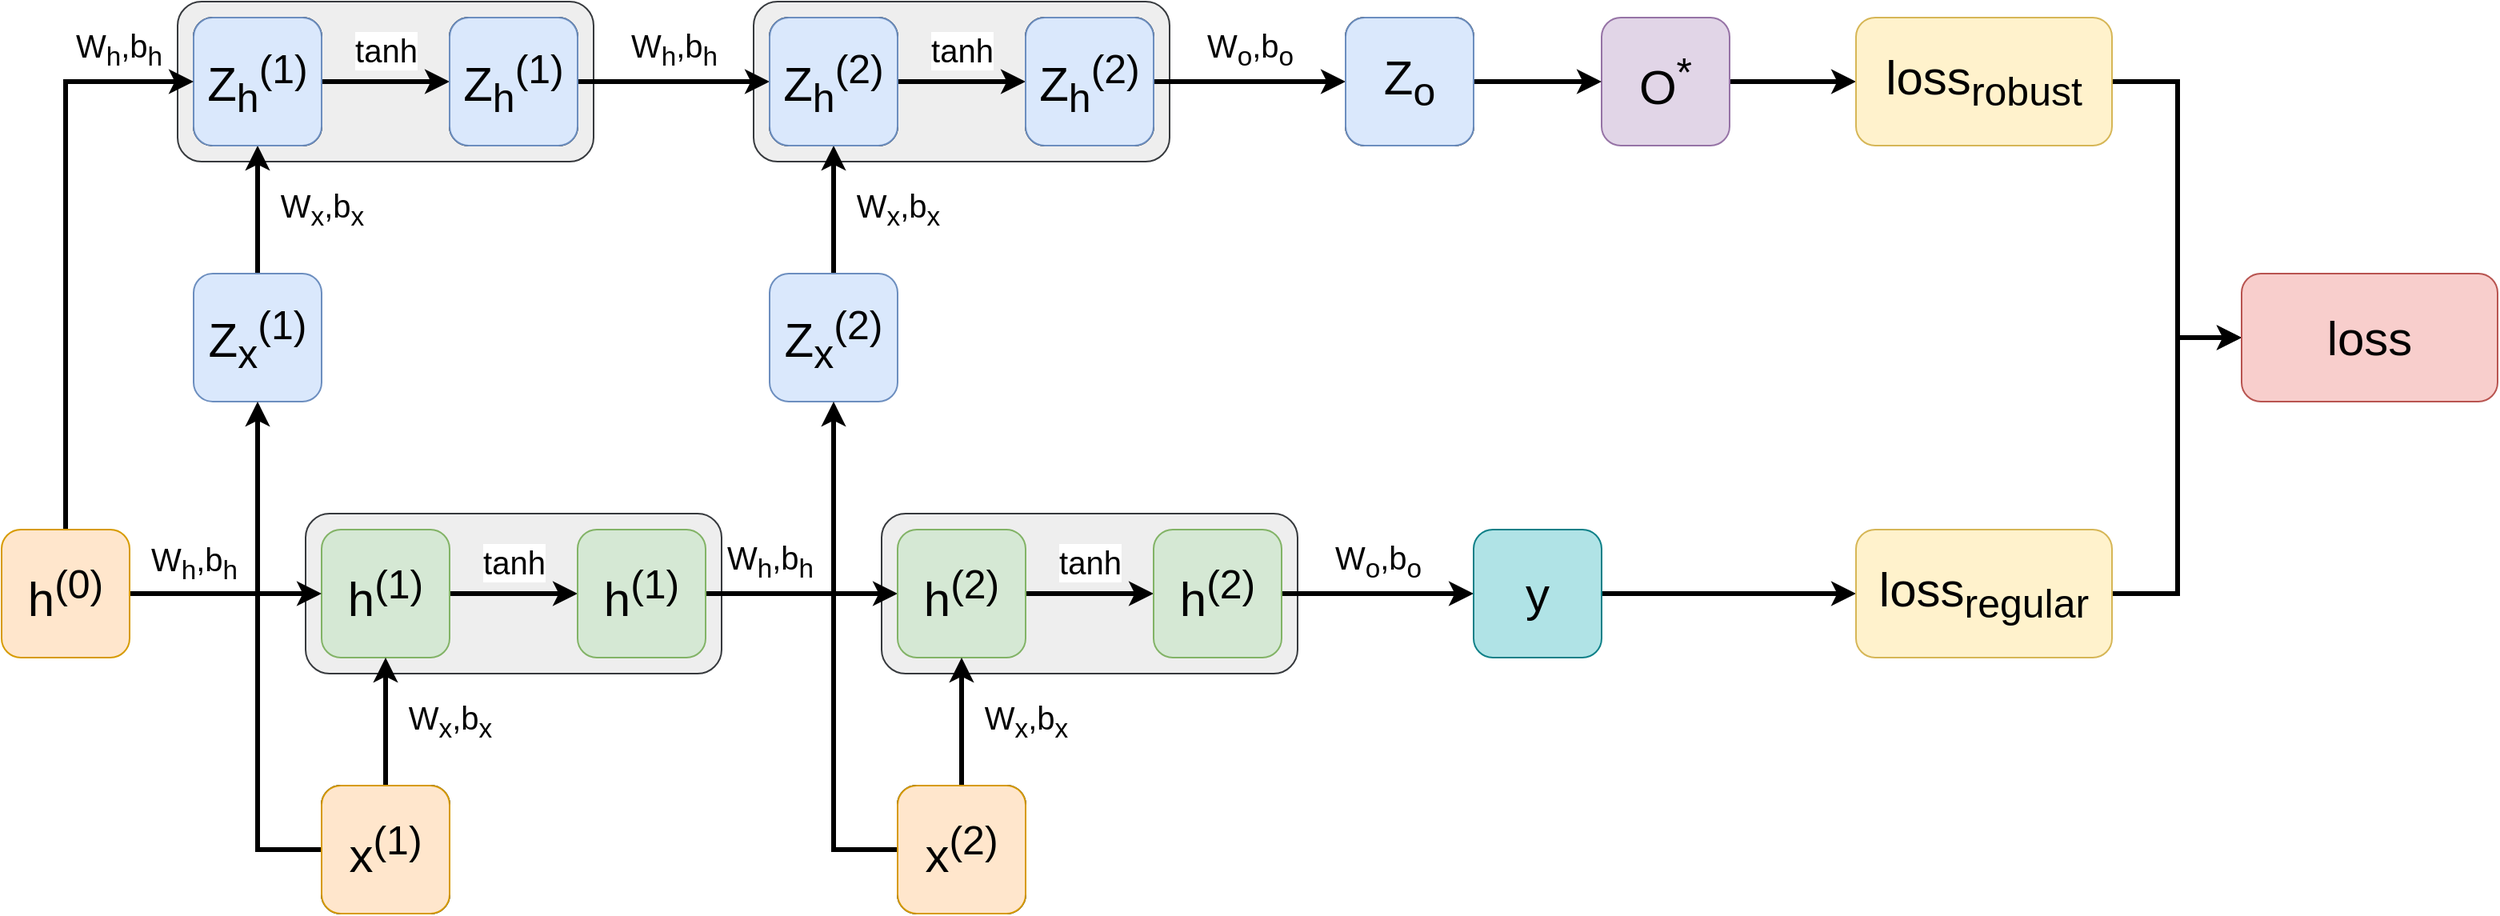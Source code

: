 <mxfile version="16.0.0" type="github">
  <diagram id="0Wm56PS4R_hyQCiAksq0" name="Page-1">
    <mxGraphModel dx="830" dy="451" grid="1" gridSize="10" guides="1" tooltips="1" connect="1" arrows="1" fold="1" page="1" pageScale="1" pageWidth="12000" pageHeight="3000" math="0" shadow="0">
      <root>
        <mxCell id="0" />
        <mxCell id="1" parent="0" />
        <mxCell id="2X8ADFfxfaAZpLk_lXrY-82" value="" style="rounded=1;whiteSpace=wrap;html=1;fillColor=#eeeeee;strokeColor=#36393d;" vertex="1" parent="1">
          <mxGeometry x="590" y="350" width="260" height="100" as="geometry" />
        </mxCell>
        <mxCell id="2X8ADFfxfaAZpLk_lXrY-81" value="" style="rounded=1;whiteSpace=wrap;html=1;fillColor=#eeeeee;strokeColor=#36393d;" vertex="1" parent="1">
          <mxGeometry x="230" y="350" width="260" height="100" as="geometry" />
        </mxCell>
        <mxCell id="2X8ADFfxfaAZpLk_lXrY-113" value="" style="edgeStyle=orthogonalEdgeStyle;rounded=0;orthogonalLoop=1;jettySize=auto;html=1;fontSize=22;strokeWidth=3;" edge="1" parent="1" source="2X8ADFfxfaAZpLk_lXrY-21" target="2X8ADFfxfaAZpLk_lXrY-23">
          <mxGeometry relative="1" as="geometry" />
        </mxCell>
        <mxCell id="2X8ADFfxfaAZpLk_lXrY-21" value="&lt;font style=&quot;font-size: 30px&quot;&gt;O&lt;sup&gt;*&lt;/sup&gt;&lt;/font&gt;" style="rounded=1;whiteSpace=wrap;html=1;fillColor=#e1d5e7;strokeColor=#9673a6;" vertex="1" parent="1">
          <mxGeometry x="1120" y="360" width="80" height="80" as="geometry" />
        </mxCell>
        <mxCell id="2X8ADFfxfaAZpLk_lXrY-37" value="" style="edgeStyle=orthogonalEdgeStyle;rounded=0;orthogonalLoop=1;jettySize=auto;html=1;strokeWidth=3;exitX=1;exitY=0.5;exitDx=0;exitDy=0;" edge="1" parent="1" source="2X8ADFfxfaAZpLk_lXrY-22" target="2X8ADFfxfaAZpLk_lXrY-24">
          <mxGeometry relative="1" as="geometry">
            <Array as="points">
              <mxPoint x="1480" y="720" />
              <mxPoint x="1480" y="560" />
            </Array>
          </mxGeometry>
        </mxCell>
        <mxCell id="2X8ADFfxfaAZpLk_lXrY-36" value="" style="edgeStyle=orthogonalEdgeStyle;rounded=0;orthogonalLoop=1;jettySize=auto;html=1;strokeWidth=3;" edge="1" parent="1" source="2X8ADFfxfaAZpLk_lXrY-23" target="2X8ADFfxfaAZpLk_lXrY-24">
          <mxGeometry relative="1" as="geometry">
            <Array as="points">
              <mxPoint x="1480" y="400" />
              <mxPoint x="1480" y="560" />
            </Array>
          </mxGeometry>
        </mxCell>
        <mxCell id="2X8ADFfxfaAZpLk_lXrY-23" value="&lt;font style=&quot;font-size: 30px&quot;&gt;loss&lt;sub&gt;robust&lt;/sub&gt;&lt;/font&gt;" style="rounded=1;whiteSpace=wrap;html=1;fillColor=#fff2cc;strokeColor=#d6b656;" vertex="1" parent="1">
          <mxGeometry x="1279" y="360" width="160" height="80" as="geometry" />
        </mxCell>
        <mxCell id="2X8ADFfxfaAZpLk_lXrY-24" value="&lt;font style=&quot;font-size: 30px&quot;&gt;loss&lt;/font&gt;" style="rounded=1;whiteSpace=wrap;html=1;fillColor=#f8cecc;strokeColor=#b85450;" vertex="1" parent="1">
          <mxGeometry x="1520" y="520" width="160" height="80" as="geometry" />
        </mxCell>
        <mxCell id="2X8ADFfxfaAZpLk_lXrY-50" value="&lt;font style=&quot;font-size: 20px&quot;&gt;tanh&lt;/font&gt;" style="edgeStyle=orthogonalEdgeStyle;rounded=0;orthogonalLoop=1;jettySize=auto;html=1;strokeWidth=3;" edge="1" parent="1" source="2X8ADFfxfaAZpLk_lXrY-51" target="2X8ADFfxfaAZpLk_lXrY-53">
          <mxGeometry y="20" relative="1" as="geometry">
            <mxPoint as="offset" />
          </mxGeometry>
        </mxCell>
        <mxCell id="2X8ADFfxfaAZpLk_lXrY-51" value="" style="rounded=1;whiteSpace=wrap;html=1;" vertex="1" parent="1">
          <mxGeometry x="240" y="360" width="80" height="80" as="geometry" />
        </mxCell>
        <mxCell id="2X8ADFfxfaAZpLk_lXrY-52" value="&lt;font style=&quot;font-size: 20px&quot;&gt;W&lt;sub&gt;h&lt;/sub&gt;,b&lt;sub&gt;h&lt;/sub&gt;&lt;/font&gt;" style="edgeStyle=orthogonalEdgeStyle;rounded=0;orthogonalLoop=1;jettySize=auto;html=1;strokeWidth=3;" edge="1" parent="1" source="2X8ADFfxfaAZpLk_lXrY-53" target="2X8ADFfxfaAZpLk_lXrY-57">
          <mxGeometry y="20" relative="1" as="geometry">
            <mxPoint as="offset" />
          </mxGeometry>
        </mxCell>
        <mxCell id="2X8ADFfxfaAZpLk_lXrY-53" value="" style="rounded=1;whiteSpace=wrap;html=1;" vertex="1" parent="1">
          <mxGeometry x="400" y="360" width="80" height="80" as="geometry" />
        </mxCell>
        <mxCell id="2X8ADFfxfaAZpLk_lXrY-54" value="&lt;font style=&quot;font-size: 20px&quot;&gt;W&lt;sub&gt;x&lt;/sub&gt;,b&lt;sub&gt;x&lt;/sub&gt;&lt;/font&gt;" style="edgeStyle=orthogonalEdgeStyle;rounded=0;orthogonalLoop=1;jettySize=auto;html=1;strokeWidth=3;" edge="1" parent="1" source="2X8ADFfxfaAZpLk_lXrY-55" target="2X8ADFfxfaAZpLk_lXrY-51">
          <mxGeometry y="-40" relative="1" as="geometry">
            <mxPoint as="offset" />
          </mxGeometry>
        </mxCell>
        <mxCell id="2X8ADFfxfaAZpLk_lXrY-55" value="&lt;font style=&quot;font-size: 30px&quot;&gt;Z&lt;sub&gt;x&lt;/sub&gt;&lt;sup&gt;(1)&lt;/sup&gt;&lt;/font&gt;" style="rounded=1;whiteSpace=wrap;html=1;fillColor=#dae8fc;strokeColor=#6c8ebf;" vertex="1" parent="1">
          <mxGeometry x="240" y="520" width="80" height="80" as="geometry" />
        </mxCell>
        <mxCell id="2X8ADFfxfaAZpLk_lXrY-56" value="&lt;font style=&quot;font-size: 20px&quot;&gt;tanh&lt;/font&gt;" style="edgeStyle=orthogonalEdgeStyle;rounded=0;orthogonalLoop=1;jettySize=auto;html=1;strokeWidth=3;" edge="1" parent="1" source="2X8ADFfxfaAZpLk_lXrY-57" target="2X8ADFfxfaAZpLk_lXrY-59">
          <mxGeometry y="20" relative="1" as="geometry">
            <mxPoint as="offset" />
          </mxGeometry>
        </mxCell>
        <mxCell id="2X8ADFfxfaAZpLk_lXrY-57" value="" style="rounded=1;whiteSpace=wrap;html=1;" vertex="1" parent="1">
          <mxGeometry x="600" y="360" width="80" height="80" as="geometry" />
        </mxCell>
        <mxCell id="2X8ADFfxfaAZpLk_lXrY-58" value="&lt;font style=&quot;font-size: 20px&quot;&gt;W&lt;sub&gt;o&lt;/sub&gt;,b&lt;sub&gt;o&lt;/sub&gt;&lt;/font&gt;" style="edgeStyle=orthogonalEdgeStyle;rounded=0;orthogonalLoop=1;jettySize=auto;html=1;strokeWidth=3;" edge="1" parent="1" source="2X8ADFfxfaAZpLk_lXrY-59" target="2X8ADFfxfaAZpLk_lXrY-62">
          <mxGeometry y="20" relative="1" as="geometry">
            <mxPoint as="offset" />
          </mxGeometry>
        </mxCell>
        <mxCell id="2X8ADFfxfaAZpLk_lXrY-59" value="" style="rounded=1;whiteSpace=wrap;html=1;" vertex="1" parent="1">
          <mxGeometry x="760" y="360" width="80" height="80" as="geometry" />
        </mxCell>
        <mxCell id="2X8ADFfxfaAZpLk_lXrY-60" value="&lt;font style=&quot;font-size: 20px&quot;&gt;W&lt;sub&gt;x&lt;/sub&gt;,b&lt;sub&gt;x&lt;/sub&gt;&lt;/font&gt;" style="edgeStyle=orthogonalEdgeStyle;rounded=0;orthogonalLoop=1;jettySize=auto;html=1;strokeWidth=3;" edge="1" parent="1" source="2X8ADFfxfaAZpLk_lXrY-61" target="2X8ADFfxfaAZpLk_lXrY-57">
          <mxGeometry y="-40" relative="1" as="geometry">
            <mxPoint as="offset" />
          </mxGeometry>
        </mxCell>
        <mxCell id="2X8ADFfxfaAZpLk_lXrY-61" value="&lt;font style=&quot;font-size: 30px&quot;&gt;Z&lt;sub&gt;x&lt;/sub&gt;&lt;sup&gt;(2)&lt;/sup&gt;&lt;/font&gt;" style="rounded=1;whiteSpace=wrap;html=1;fillColor=#dae8fc;strokeColor=#6c8ebf;" vertex="1" parent="1">
          <mxGeometry x="600" y="520" width="80" height="80" as="geometry" />
        </mxCell>
        <mxCell id="2X8ADFfxfaAZpLk_lXrY-68" value="" style="edgeStyle=orthogonalEdgeStyle;rounded=0;orthogonalLoop=1;jettySize=auto;html=1;strokeWidth=3;" edge="1" parent="1" source="2X8ADFfxfaAZpLk_lXrY-62" target="2X8ADFfxfaAZpLk_lXrY-21">
          <mxGeometry relative="1" as="geometry" />
        </mxCell>
        <mxCell id="2X8ADFfxfaAZpLk_lXrY-62" value="" style="rounded=1;whiteSpace=wrap;html=1;" vertex="1" parent="1">
          <mxGeometry x="960" y="360" width="80" height="80" as="geometry" />
        </mxCell>
        <mxCell id="2X8ADFfxfaAZpLk_lXrY-73" value="&lt;font style=&quot;font-size: 30px&quot;&gt;Z&lt;sub&gt;h&lt;/sub&gt;&lt;sup&gt;(1)&lt;/sup&gt;&lt;/font&gt;" style="rounded=1;whiteSpace=wrap;html=1;fillColor=#dae8fc;strokeColor=#6c8ebf;" vertex="1" parent="1">
          <mxGeometry x="240" y="360" width="80" height="80" as="geometry" />
        </mxCell>
        <mxCell id="2X8ADFfxfaAZpLk_lXrY-74" value="&lt;font style=&quot;font-size: 30px&quot;&gt;Z&lt;sub&gt;h&lt;/sub&gt;&lt;sup&gt;(1)&lt;/sup&gt;&lt;/font&gt;" style="rounded=1;whiteSpace=wrap;html=1;fillColor=#dae8fc;strokeColor=#6c8ebf;" vertex="1" parent="1">
          <mxGeometry x="400" y="360" width="80" height="80" as="geometry" />
        </mxCell>
        <mxCell id="2X8ADFfxfaAZpLk_lXrY-75" value="&lt;font style=&quot;font-size: 30px&quot;&gt;Z&lt;sub&gt;h&lt;/sub&gt;&lt;sup&gt;(2)&lt;/sup&gt;&lt;/font&gt;" style="rounded=1;whiteSpace=wrap;html=1;fillColor=#dae8fc;strokeColor=#6c8ebf;" vertex="1" parent="1">
          <mxGeometry x="600" y="360" width="80" height="80" as="geometry" />
        </mxCell>
        <mxCell id="2X8ADFfxfaAZpLk_lXrY-76" value="&lt;font style=&quot;font-size: 30px&quot;&gt;Z&lt;sub&gt;h&lt;/sub&gt;&lt;sup&gt;(2)&lt;/sup&gt;&lt;/font&gt;" style="rounded=1;whiteSpace=wrap;html=1;fillColor=#dae8fc;strokeColor=#6c8ebf;" vertex="1" parent="1">
          <mxGeometry x="760" y="360" width="80" height="80" as="geometry" />
        </mxCell>
        <mxCell id="2X8ADFfxfaAZpLk_lXrY-77" value="&lt;font style=&quot;font-size: 30px&quot;&gt;Z&lt;sub&gt;o&lt;/sub&gt;&lt;/font&gt;" style="rounded=1;whiteSpace=wrap;html=1;fillColor=#dae8fc;strokeColor=#6c8ebf;" vertex="1" parent="1">
          <mxGeometry x="960" y="360" width="80" height="80" as="geometry" />
        </mxCell>
        <mxCell id="2X8ADFfxfaAZpLk_lXrY-86" value="" style="rounded=1;whiteSpace=wrap;html=1;fillColor=#eeeeee;strokeColor=#36393d;" vertex="1" parent="1">
          <mxGeometry x="670" y="670" width="260" height="100" as="geometry" />
        </mxCell>
        <mxCell id="2X8ADFfxfaAZpLk_lXrY-87" value="" style="rounded=1;whiteSpace=wrap;html=1;fillColor=#eeeeee;strokeColor=#36393d;" vertex="1" parent="1">
          <mxGeometry x="310" y="670" width="260" height="100" as="geometry" />
        </mxCell>
        <mxCell id="2X8ADFfxfaAZpLk_lXrY-90" value="&lt;font style=&quot;font-size: 20px&quot;&gt;tanh&lt;/font&gt;" style="edgeStyle=orthogonalEdgeStyle;rounded=0;orthogonalLoop=1;jettySize=auto;html=1;strokeWidth=3;" edge="1" parent="1" source="2X8ADFfxfaAZpLk_lXrY-91" target="2X8ADFfxfaAZpLk_lXrY-93">
          <mxGeometry y="20" relative="1" as="geometry">
            <mxPoint as="offset" />
          </mxGeometry>
        </mxCell>
        <mxCell id="2X8ADFfxfaAZpLk_lXrY-91" value="&lt;font style=&quot;font-size: 30px&quot;&gt;h&lt;sup&gt;(1)&lt;/sup&gt;&lt;/font&gt;" style="rounded=1;whiteSpace=wrap;html=1;fillColor=#d5e8d4;strokeColor=#82b366;" vertex="1" parent="1">
          <mxGeometry x="320" y="680" width="80" height="80" as="geometry" />
        </mxCell>
        <mxCell id="2X8ADFfxfaAZpLk_lXrY-92" value="&lt;font style=&quot;font-size: 20px&quot;&gt;W&lt;sub&gt;h&lt;/sub&gt;,b&lt;sub&gt;h&lt;/sub&gt;&lt;/font&gt;" style="edgeStyle=orthogonalEdgeStyle;rounded=0;orthogonalLoop=1;jettySize=auto;html=1;strokeWidth=3;" edge="1" parent="1" source="2X8ADFfxfaAZpLk_lXrY-93" target="2X8ADFfxfaAZpLk_lXrY-97">
          <mxGeometry x="-0.333" y="20" relative="1" as="geometry">
            <mxPoint as="offset" />
          </mxGeometry>
        </mxCell>
        <mxCell id="2X8ADFfxfaAZpLk_lXrY-93" value="&lt;font style=&quot;font-size: 30px&quot;&gt;h&lt;sup&gt;(1)&lt;/sup&gt;&lt;/font&gt;" style="rounded=1;whiteSpace=wrap;html=1;fillColor=#d5e8d4;strokeColor=#82b366;" vertex="1" parent="1">
          <mxGeometry x="480" y="680" width="80" height="80" as="geometry" />
        </mxCell>
        <mxCell id="2X8ADFfxfaAZpLk_lXrY-94" value="&lt;font style=&quot;font-size: 20px&quot;&gt;W&lt;sub&gt;x&lt;/sub&gt;,b&lt;sub&gt;x&lt;/sub&gt;&lt;/font&gt;" style="edgeStyle=orthogonalEdgeStyle;rounded=0;orthogonalLoop=1;jettySize=auto;html=1;strokeWidth=3;" edge="1" parent="1" source="2X8ADFfxfaAZpLk_lXrY-95" target="2X8ADFfxfaAZpLk_lXrY-91">
          <mxGeometry y="-40" relative="1" as="geometry">
            <mxPoint as="offset" />
          </mxGeometry>
        </mxCell>
        <mxCell id="2X8ADFfxfaAZpLk_lXrY-95" value="" style="rounded=1;whiteSpace=wrap;html=1;" vertex="1" parent="1">
          <mxGeometry x="320" y="840" width="80" height="80" as="geometry" />
        </mxCell>
        <mxCell id="2X8ADFfxfaAZpLk_lXrY-96" value="&lt;font style=&quot;font-size: 20px&quot;&gt;tanh&lt;/font&gt;" style="edgeStyle=orthogonalEdgeStyle;rounded=0;orthogonalLoop=1;jettySize=auto;html=1;strokeWidth=3;" edge="1" parent="1" source="2X8ADFfxfaAZpLk_lXrY-97" target="2X8ADFfxfaAZpLk_lXrY-99">
          <mxGeometry y="20" relative="1" as="geometry">
            <mxPoint as="offset" />
          </mxGeometry>
        </mxCell>
        <mxCell id="2X8ADFfxfaAZpLk_lXrY-97" value="&lt;font style=&quot;font-size: 30px&quot;&gt;h&lt;sup&gt;(2)&lt;/sup&gt;&lt;/font&gt;" style="rounded=1;whiteSpace=wrap;html=1;fillColor=#d5e8d4;strokeColor=#82b366;" vertex="1" parent="1">
          <mxGeometry x="680" y="680" width="80" height="80" as="geometry" />
        </mxCell>
        <mxCell id="2X8ADFfxfaAZpLk_lXrY-98" value="&lt;font style=&quot;font-size: 20px&quot;&gt;W&lt;sub&gt;o&lt;/sub&gt;,b&lt;sub&gt;o&lt;/sub&gt;&lt;/font&gt;" style="edgeStyle=orthogonalEdgeStyle;rounded=0;orthogonalLoop=1;jettySize=auto;html=1;strokeWidth=3;" edge="1" parent="1" source="2X8ADFfxfaAZpLk_lXrY-99" target="2X8ADFfxfaAZpLk_lXrY-103">
          <mxGeometry y="20" relative="1" as="geometry">
            <mxPoint as="offset" />
          </mxGeometry>
        </mxCell>
        <mxCell id="2X8ADFfxfaAZpLk_lXrY-99" value="&lt;font style=&quot;font-size: 30px&quot;&gt;h&lt;sup&gt;(2)&lt;/sup&gt;&lt;/font&gt;" style="rounded=1;whiteSpace=wrap;html=1;fillColor=#d5e8d4;strokeColor=#82b366;" vertex="1" parent="1">
          <mxGeometry x="840" y="680" width="80" height="80" as="geometry" />
        </mxCell>
        <mxCell id="2X8ADFfxfaAZpLk_lXrY-100" value="&lt;font style=&quot;font-size: 20px&quot;&gt;W&lt;sub&gt;x&lt;/sub&gt;,b&lt;sub&gt;x&lt;/sub&gt;&lt;/font&gt;" style="edgeStyle=orthogonalEdgeStyle;rounded=0;orthogonalLoop=1;jettySize=auto;html=1;strokeWidth=3;" edge="1" parent="1" source="2X8ADFfxfaAZpLk_lXrY-101" target="2X8ADFfxfaAZpLk_lXrY-97">
          <mxGeometry y="-40" relative="1" as="geometry">
            <mxPoint as="offset" />
          </mxGeometry>
        </mxCell>
        <mxCell id="2X8ADFfxfaAZpLk_lXrY-101" value="" style="rounded=1;whiteSpace=wrap;html=1;" vertex="1" parent="1">
          <mxGeometry x="680" y="840" width="80" height="80" as="geometry" />
        </mxCell>
        <mxCell id="2X8ADFfxfaAZpLk_lXrY-117" value="" style="edgeStyle=orthogonalEdgeStyle;rounded=0;orthogonalLoop=1;jettySize=auto;html=1;fontSize=30;strokeWidth=3;" edge="1" parent="1" source="2X8ADFfxfaAZpLk_lXrY-103" target="2X8ADFfxfaAZpLk_lXrY-22">
          <mxGeometry relative="1" as="geometry" />
        </mxCell>
        <mxCell id="2X8ADFfxfaAZpLk_lXrY-103" value="&lt;font style=&quot;font-size: 30px&quot;&gt;y&lt;/font&gt;" style="rounded=1;whiteSpace=wrap;html=1;fillColor=#b0e3e6;strokeColor=#0e8088;" vertex="1" parent="1">
          <mxGeometry x="1040" y="680" width="80" height="80" as="geometry" />
        </mxCell>
        <mxCell id="2X8ADFfxfaAZpLk_lXrY-109" value="&lt;font style=&quot;font-size: 20px&quot;&gt;W&lt;sub&gt;h&lt;/sub&gt;,b&lt;sub&gt;h&lt;/sub&gt;&lt;/font&gt;" style="edgeStyle=orthogonalEdgeStyle;rounded=0;orthogonalLoop=1;jettySize=auto;html=1;fontSize=22;strokeWidth=3;exitX=1;exitY=0.5;exitDx=0;exitDy=0;" edge="1" parent="1" source="2X8ADFfxfaAZpLk_lXrY-105" target="2X8ADFfxfaAZpLk_lXrY-91">
          <mxGeometry x="-0.333" y="20" relative="1" as="geometry">
            <mxPoint x="210" y="940" as="sourcePoint" />
            <Array as="points" />
            <mxPoint as="offset" />
          </mxGeometry>
        </mxCell>
        <mxCell id="2X8ADFfxfaAZpLk_lXrY-110" value="" style="edgeStyle=orthogonalEdgeStyle;rounded=0;orthogonalLoop=1;jettySize=auto;html=1;fontSize=22;strokeWidth=3;" edge="1" parent="1" source="2X8ADFfxfaAZpLk_lXrY-105" target="2X8ADFfxfaAZpLk_lXrY-73">
          <mxGeometry relative="1" as="geometry">
            <Array as="points">
              <mxPoint x="160" y="400" />
            </Array>
          </mxGeometry>
        </mxCell>
        <mxCell id="2X8ADFfxfaAZpLk_lXrY-119" value="&lt;font style=&quot;font-size: 20px&quot;&gt;W&lt;sub&gt;h&lt;/sub&gt;,b&lt;sub&gt;h&lt;/sub&gt;&lt;/font&gt;" style="edgeLabel;html=1;align=center;verticalAlign=middle;resizable=0;points=[];fontSize=20;" vertex="1" connectable="0" parent="2X8ADFfxfaAZpLk_lXrY-110">
          <mxGeometry x="0.736" y="1" relative="1" as="geometry">
            <mxPoint y="-19" as="offset" />
          </mxGeometry>
        </mxCell>
        <mxCell id="2X8ADFfxfaAZpLk_lXrY-105" value="&lt;font style=&quot;font-size: 30px&quot;&gt;h&lt;sup&gt;(0)&lt;/sup&gt;&lt;/font&gt;" style="rounded=1;whiteSpace=wrap;html=1;fillColor=#ffe6cc;strokeColor=#d79b00;" vertex="1" parent="1">
          <mxGeometry x="120" y="680" width="80" height="80" as="geometry" />
        </mxCell>
        <mxCell id="2X8ADFfxfaAZpLk_lXrY-111" value="" style="edgeStyle=orthogonalEdgeStyle;rounded=0;orthogonalLoop=1;jettySize=auto;html=1;fontSize=22;strokeWidth=3;" edge="1" parent="1" source="2X8ADFfxfaAZpLk_lXrY-106" target="2X8ADFfxfaAZpLk_lXrY-55">
          <mxGeometry relative="1" as="geometry">
            <Array as="points">
              <mxPoint x="280" y="880" />
            </Array>
          </mxGeometry>
        </mxCell>
        <mxCell id="2X8ADFfxfaAZpLk_lXrY-106" value="&lt;font style=&quot;font-size: 30px&quot;&gt;x&lt;sup&gt;(1)&lt;/sup&gt;&lt;/font&gt;" style="rounded=1;whiteSpace=wrap;html=1;fillColor=#ffe6cc;strokeColor=#d79b00;" vertex="1" parent="1">
          <mxGeometry x="320" y="840" width="80" height="80" as="geometry" />
        </mxCell>
        <mxCell id="2X8ADFfxfaAZpLk_lXrY-112" value="" style="edgeStyle=orthogonalEdgeStyle;rounded=0;orthogonalLoop=1;jettySize=auto;html=1;fontSize=22;strokeWidth=3;" edge="1" parent="1" source="2X8ADFfxfaAZpLk_lXrY-107" target="2X8ADFfxfaAZpLk_lXrY-61">
          <mxGeometry relative="1" as="geometry">
            <Array as="points">
              <mxPoint x="640" y="880" />
            </Array>
          </mxGeometry>
        </mxCell>
        <mxCell id="2X8ADFfxfaAZpLk_lXrY-107" value="&lt;font style=&quot;font-size: 30px&quot;&gt;x&lt;sup&gt;(2)&lt;/sup&gt;&lt;/font&gt;" style="rounded=1;whiteSpace=wrap;html=1;fillColor=#ffe6cc;strokeColor=#d79b00;" vertex="1" parent="1">
          <mxGeometry x="680" y="840" width="80" height="80" as="geometry" />
        </mxCell>
        <mxCell id="2X8ADFfxfaAZpLk_lXrY-22" value="&lt;font style=&quot;font-size: 30px&quot;&gt;loss&lt;sub&gt;regular&lt;/sub&gt;&lt;/font&gt;" style="rounded=1;whiteSpace=wrap;html=1;fillColor=#fff2cc;strokeColor=#d6b656;" vertex="1" parent="1">
          <mxGeometry x="1279" y="680" width="160" height="80" as="geometry" />
        </mxCell>
      </root>
    </mxGraphModel>
  </diagram>
</mxfile>
